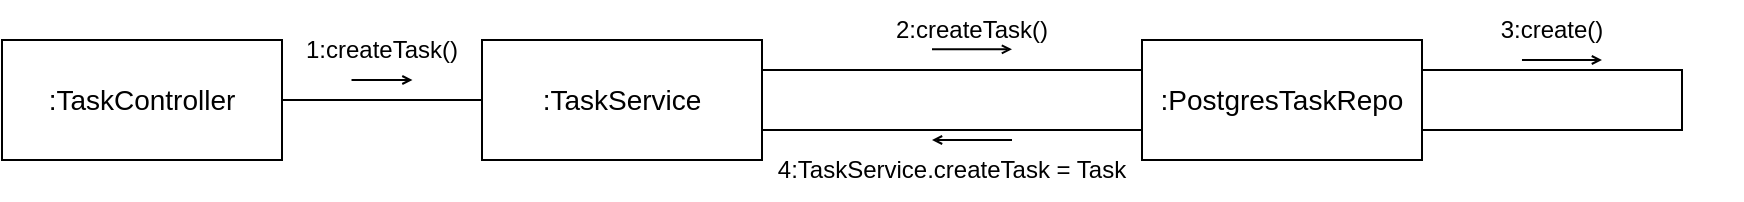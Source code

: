 <mxfile version="22.1.5" type="device">
  <diagram name="Страница — 1" id="4zZFffurlrl-bASGn2sT">
    <mxGraphModel dx="1009" dy="526" grid="1" gridSize="10" guides="1" tooltips="1" connect="1" arrows="1" fold="1" page="1" pageScale="1" pageWidth="3300" pageHeight="2339" math="0" shadow="0">
      <root>
        <mxCell id="0" />
        <mxCell id="1" parent="0" />
        <mxCell id="2JCTQVkfjINHfoPqzNRB-9" style="edgeStyle=orthogonalEdgeStyle;rounded=0;orthogonalLoop=1;jettySize=auto;html=1;exitX=1;exitY=0.5;exitDx=0;exitDy=0;endArrow=none;endFill=0;" edge="1" parent="1" source="2JCTQVkfjINHfoPqzNRB-1" target="2JCTQVkfjINHfoPqzNRB-2">
          <mxGeometry relative="1" as="geometry" />
        </mxCell>
        <mxCell id="2JCTQVkfjINHfoPqzNRB-1" value="&lt;font style=&quot;font-size: 14px;&quot;&gt;:TaskController&lt;/font&gt;" style="rounded=0;whiteSpace=wrap;html=1;" vertex="1" parent="1">
          <mxGeometry x="130" y="810" width="140" height="60" as="geometry" />
        </mxCell>
        <mxCell id="2JCTQVkfjINHfoPqzNRB-91" style="edgeStyle=orthogonalEdgeStyle;rounded=0;orthogonalLoop=1;jettySize=auto;html=1;exitX=1;exitY=0.5;exitDx=0;exitDy=0;" edge="1" parent="1" source="2JCTQVkfjINHfoPqzNRB-2">
          <mxGeometry relative="1" as="geometry">
            <mxPoint x="510.286" y="839.714" as="targetPoint" />
          </mxGeometry>
        </mxCell>
        <mxCell id="2JCTQVkfjINHfoPqzNRB-92" style="edgeStyle=orthogonalEdgeStyle;rounded=0;orthogonalLoop=1;jettySize=auto;html=1;exitX=1;exitY=0.25;exitDx=0;exitDy=0;entryX=0;entryY=0.25;entryDx=0;entryDy=0;endArrow=none;endFill=0;" edge="1" parent="1" source="2JCTQVkfjINHfoPqzNRB-2" target="2JCTQVkfjINHfoPqzNRB-90">
          <mxGeometry relative="1" as="geometry" />
        </mxCell>
        <mxCell id="2JCTQVkfjINHfoPqzNRB-2" value="&lt;font style=&quot;font-size: 14px;&quot;&gt;:TaskService&lt;/font&gt;" style="rounded=0;whiteSpace=wrap;html=1;" vertex="1" parent="1">
          <mxGeometry x="370" y="810" width="140" height="60" as="geometry" />
        </mxCell>
        <mxCell id="2JCTQVkfjINHfoPqzNRB-12" value="" style="endArrow=open;html=1;rounded=0;strokeWidth=1;jumpSize=6;startSize=4;endSize=3;endFill=0;" edge="1" parent="1">
          <mxGeometry width="50" height="50" relative="1" as="geometry">
            <mxPoint x="304.76" y="830" as="sourcePoint" />
            <mxPoint x="335.24" y="830" as="targetPoint" />
          </mxGeometry>
        </mxCell>
        <mxCell id="2JCTQVkfjINHfoPqzNRB-17" value="1:createTask()" style="text;html=1;strokeColor=none;fillColor=none;align=center;verticalAlign=middle;whiteSpace=wrap;rounded=0;" vertex="1" parent="1">
          <mxGeometry x="290" y="800" width="60" height="30" as="geometry" />
        </mxCell>
        <mxCell id="2JCTQVkfjINHfoPqzNRB-65" value="" style="endArrow=open;html=1;rounded=0;strokeWidth=1;jumpSize=6;startSize=4;endSize=3;endFill=0;" edge="1" parent="1">
          <mxGeometry width="50" height="50" relative="1" as="geometry">
            <mxPoint x="595" y="814.64" as="sourcePoint" />
            <mxPoint x="635" y="814.64" as="targetPoint" />
          </mxGeometry>
        </mxCell>
        <mxCell id="2JCTQVkfjINHfoPqzNRB-67" value="2:createTask()" style="text;html=1;strokeColor=none;fillColor=none;align=center;verticalAlign=middle;whiteSpace=wrap;rounded=0;" vertex="1" parent="1">
          <mxGeometry x="520" y="790" width="189.99" height="30" as="geometry" />
        </mxCell>
        <mxCell id="2JCTQVkfjINHfoPqzNRB-89" value="" style="endArrow=open;html=1;rounded=0;strokeWidth=1;jumpSize=6;startSize=4;endSize=3;endFill=0;" edge="1" parent="1">
          <mxGeometry width="50" height="50" relative="1" as="geometry">
            <mxPoint x="889.99" y="820" as="sourcePoint" />
            <mxPoint x="929.99" y="820" as="targetPoint" />
          </mxGeometry>
        </mxCell>
        <mxCell id="2JCTQVkfjINHfoPqzNRB-93" style="edgeStyle=orthogonalEdgeStyle;rounded=0;orthogonalLoop=1;jettySize=auto;html=1;exitX=0;exitY=0.75;exitDx=0;exitDy=0;entryX=1;entryY=0.75;entryDx=0;entryDy=0;endArrow=none;endFill=0;" edge="1" parent="1" source="2JCTQVkfjINHfoPqzNRB-90" target="2JCTQVkfjINHfoPqzNRB-2">
          <mxGeometry relative="1" as="geometry" />
        </mxCell>
        <mxCell id="2JCTQVkfjINHfoPqzNRB-90" value="&lt;font style=&quot;font-size: 14px;&quot;&gt;:PostgresTaskRepo&lt;/font&gt;" style="rounded=0;whiteSpace=wrap;html=1;" vertex="1" parent="1">
          <mxGeometry x="700" y="810" width="140" height="60" as="geometry" />
        </mxCell>
        <mxCell id="2JCTQVkfjINHfoPqzNRB-95" value="" style="endArrow=open;html=1;rounded=0;strokeWidth=1;jumpSize=6;startSize=4;endSize=3;endFill=0;" edge="1" parent="1">
          <mxGeometry width="50" height="50" relative="1" as="geometry">
            <mxPoint x="635" y="860" as="sourcePoint" />
            <mxPoint x="595" y="860" as="targetPoint" />
          </mxGeometry>
        </mxCell>
        <mxCell id="2JCTQVkfjINHfoPqzNRB-96" value="3:create()" style="text;html=1;strokeColor=none;fillColor=none;align=center;verticalAlign=middle;whiteSpace=wrap;rounded=0;" vertex="1" parent="1">
          <mxGeometry x="810" y="790" width="189.99" height="30" as="geometry" />
        </mxCell>
        <mxCell id="2JCTQVkfjINHfoPqzNRB-97" value="4:TaskService.createTask = Task" style="text;html=1;strokeColor=none;fillColor=none;align=center;verticalAlign=middle;whiteSpace=wrap;rounded=0;" vertex="1" parent="1">
          <mxGeometry x="510.01" y="860" width="189.99" height="30" as="geometry" />
        </mxCell>
        <mxCell id="2JCTQVkfjINHfoPqzNRB-98" style="edgeStyle=orthogonalEdgeStyle;rounded=0;orthogonalLoop=1;jettySize=auto;html=1;exitX=1;exitY=0.25;exitDx=0;exitDy=0;entryX=1;entryY=0.75;entryDx=0;entryDy=0;endArrow=none;endFill=0;" edge="1" parent="1" source="2JCTQVkfjINHfoPqzNRB-90" target="2JCTQVkfjINHfoPqzNRB-90">
          <mxGeometry relative="1" as="geometry">
            <Array as="points">
              <mxPoint x="970" y="825" />
              <mxPoint x="970" y="855" />
            </Array>
          </mxGeometry>
        </mxCell>
      </root>
    </mxGraphModel>
  </diagram>
</mxfile>
